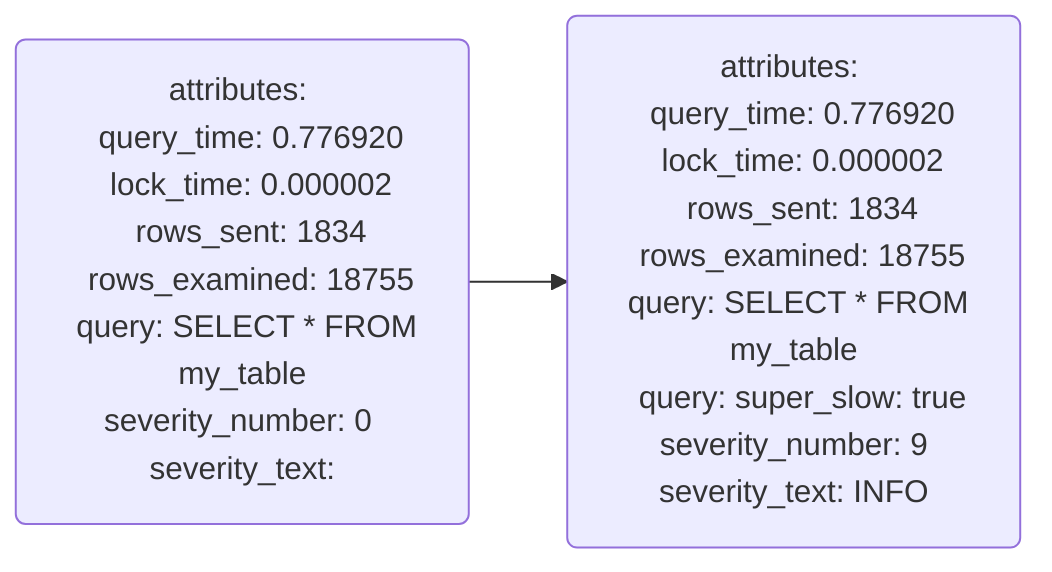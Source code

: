 flowchart LR
    log0(attributes: 
&nbsp;&nbsp;query_time: 0.776920
&nbsp;&nbsp;lock_time: 0.000002
&nbsp;&nbsp;rows_sent: 1834
&nbsp;&nbsp;rows_examined: 18755
&nbsp;&nbsp;query: SELECT * FROM my_table
severity_number: 0 
severity_text:
    )
    log1(attributes: 
&nbsp;&nbsp;query_time: 0.776920
&nbsp;&nbsp;lock_time: 0.000002
&nbsp;&nbsp;rows_sent: 1834
&nbsp;&nbsp;rows_examined: 18755
&nbsp;&nbsp;query: SELECT * FROM my_table
&nbsp;&nbsp;query: super_slow: true
severity_number: 9
severity_text: INFO
    )
    log0 --> log1